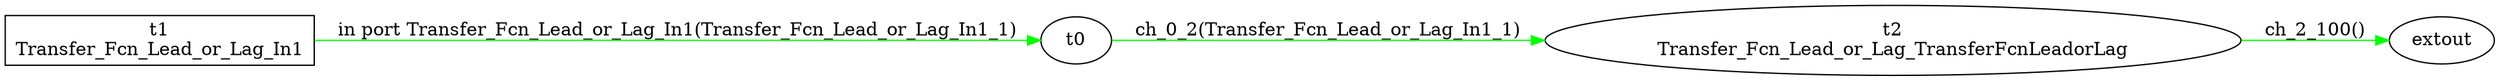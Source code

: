 digraph csp {
	graph [rankdir=LR];
	Transfer_Fcn_Lead_or_Lag_TransferFcnLeadorLag	 [label="t2\nTransfer_Fcn_Lead_or_Lag_TransferFcnLeadorLag"];
	t0 -> Transfer_Fcn_Lead_or_Lag_TransferFcnLeadorLag	 [color=green,
		label="ch_0_2(Transfer_Fcn_Lead_or_Lag_In1_1)"];
	extout	 [label=extout];
	Transfer_Fcn_Lead_or_Lag_In1	 [label="t1\nTransfer_Fcn_Lead_or_Lag_In1",
		shape=box];
	Transfer_Fcn_Lead_or_Lag_In1 -> t0	 [color=green,
		label="in port Transfer_Fcn_Lead_or_Lag_In1(Transfer_Fcn_Lead_or_Lag_In1_1)"];
	Transfer_Fcn_Lead_or_Lag_TransferFcnLeadorLag -> extout	 [color=green,
		label="ch_2_100()"];
}
